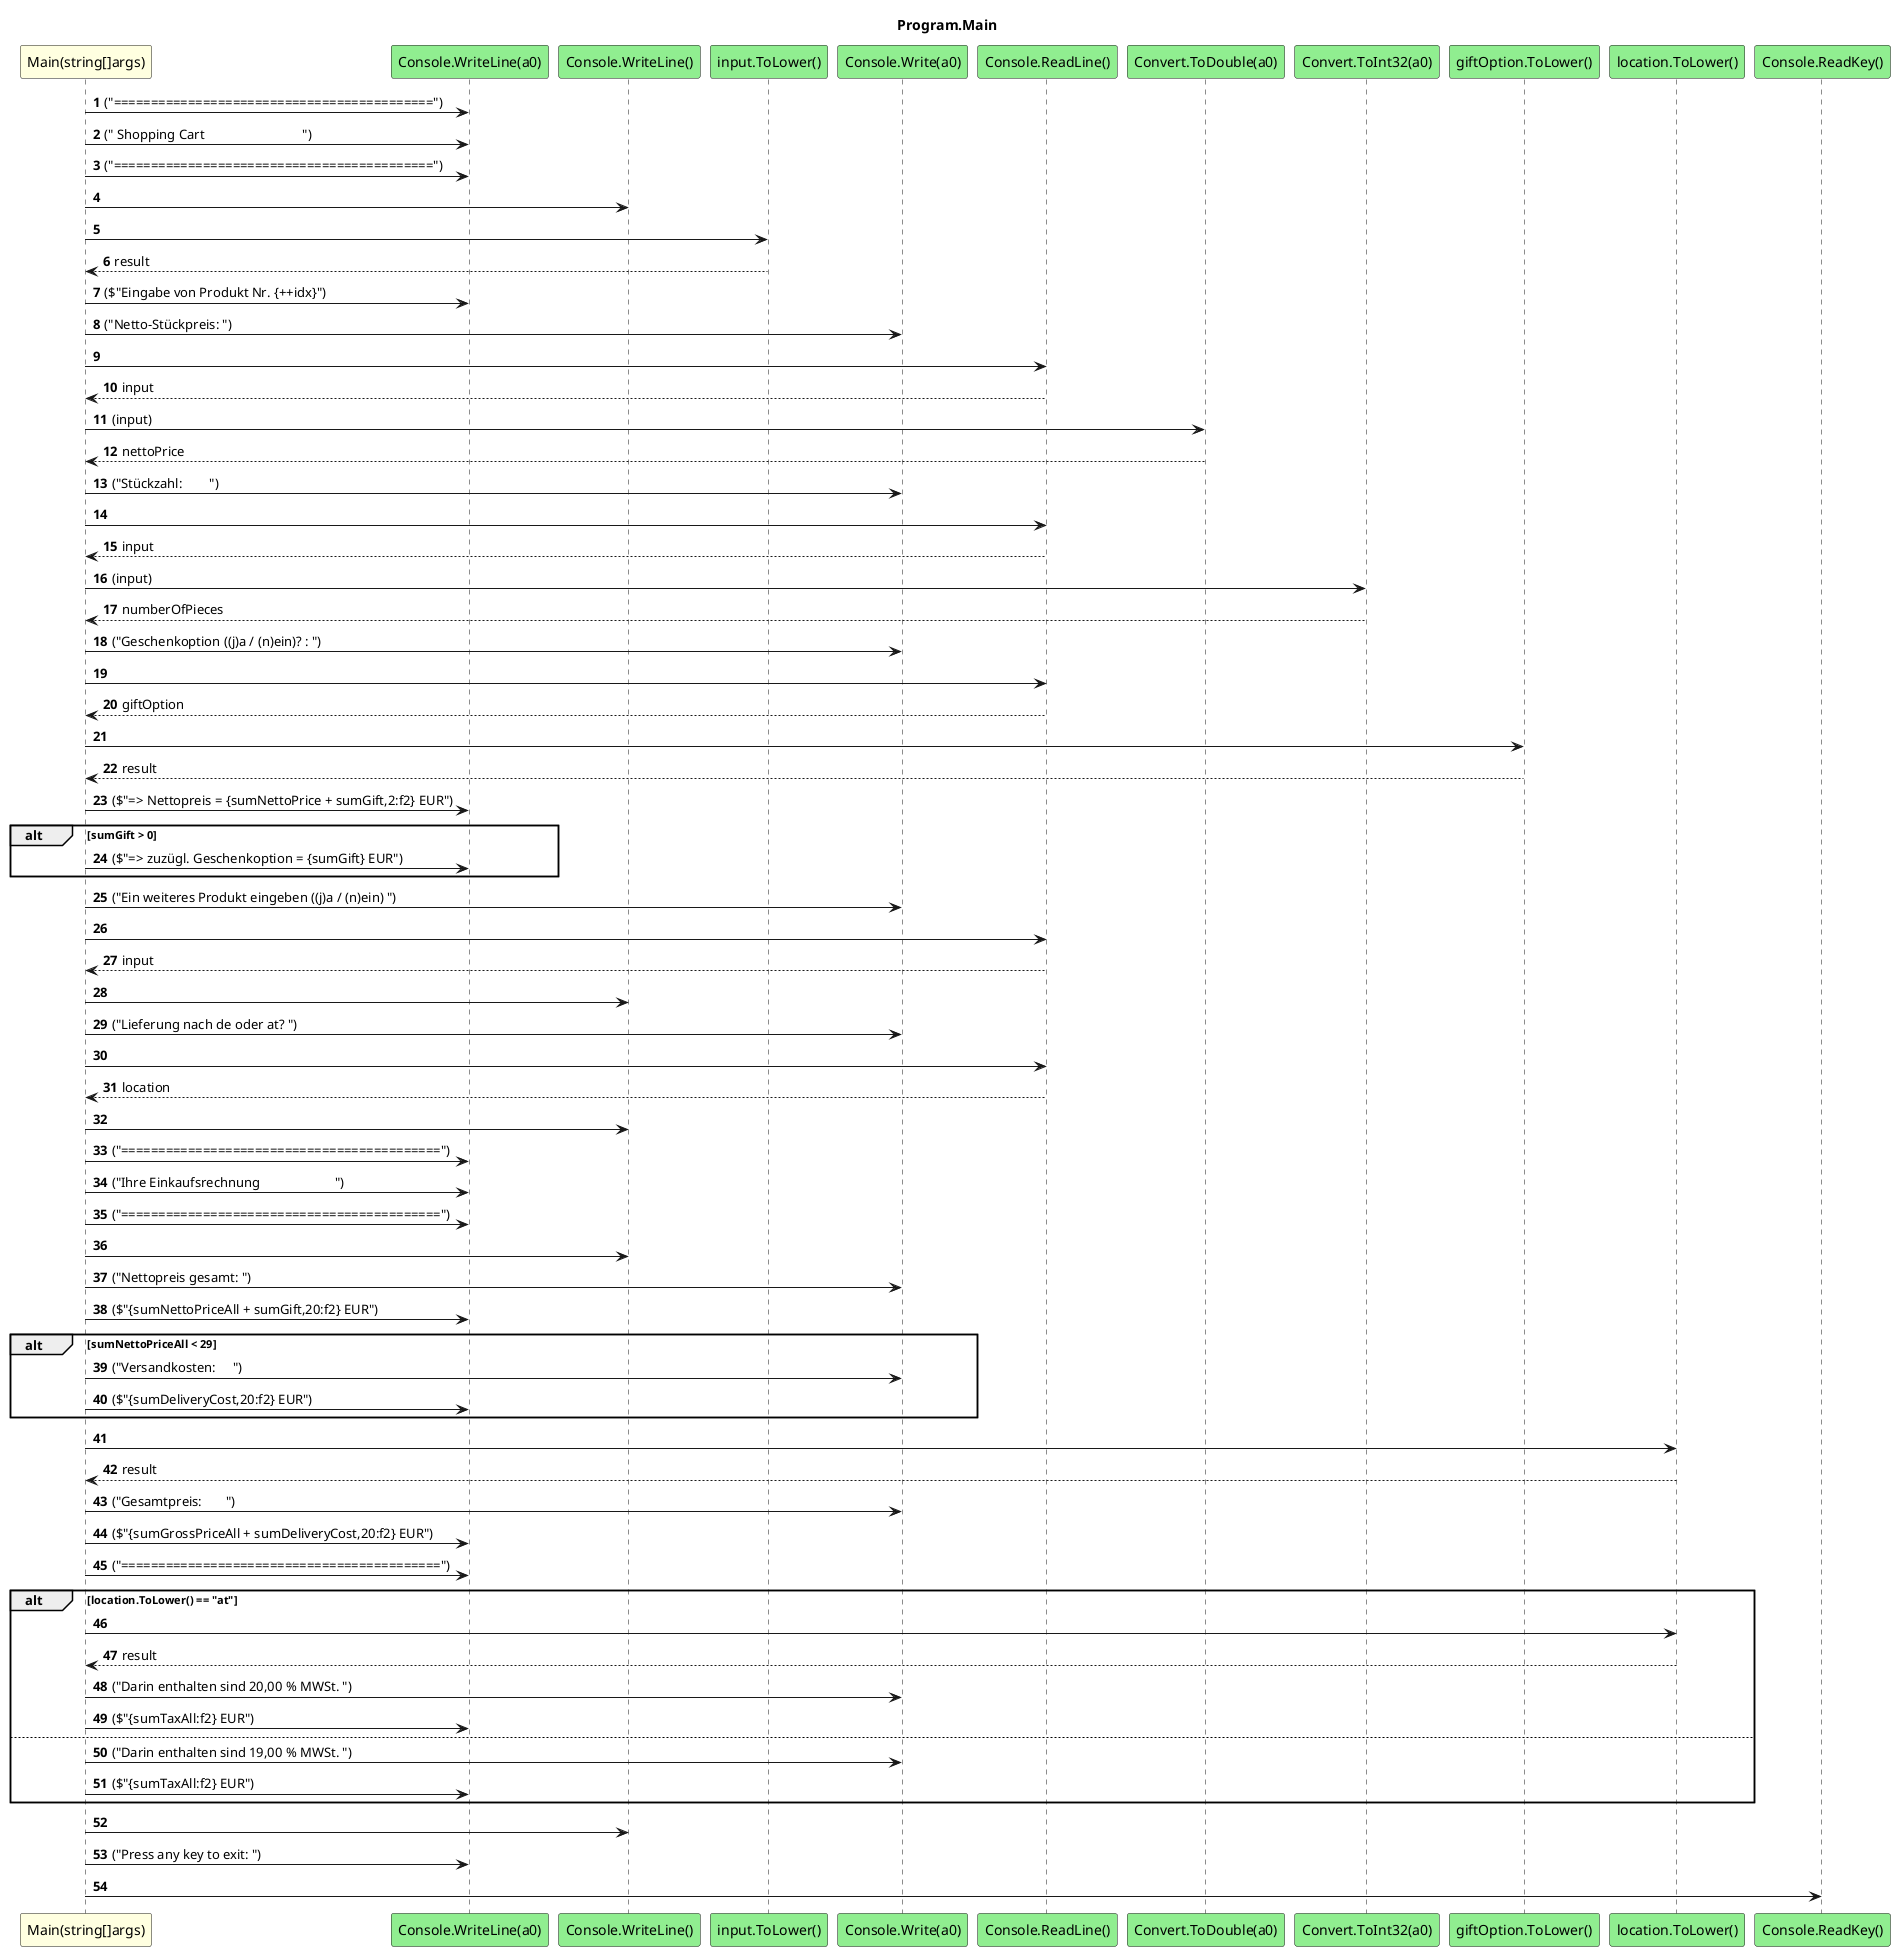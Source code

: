 @startuml Program.Main
title Program.Main
participant "Main(string[]args)" as Main_p0 #LightYellow
participant "Console.WriteLine(a0)" as Console_WriteLine_a0 #LightGreen
participant "Console.WriteLine()" as Console_WriteLine #LightGreen
participant "input.ToLower()" as input_ToLower #LightGreen
participant "Console.Write(a0)" as Console_Write_a0 #LightGreen
participant "Console.ReadLine()" as Console_ReadLine #LightGreen
participant "Convert.ToDouble(a0)" as Convert_ToDouble_a0 #LightGreen
participant "Convert.ToInt32(a0)" as Convert_ToInt32_a0 #LightGreen
participant "giftOption.ToLower()" as giftOption_ToLower #LightGreen
participant "location.ToLower()" as location_ToLower #LightGreen
participant "Console.ReadKey()" as Console_ReadKey #LightGreen
autonumber
Main_p0 -> Console_WriteLine_a0 : ("===========================================")
Main_p0 -> Console_WriteLine_a0 : (" Shopping Cart                             ")
Main_p0 -> Console_WriteLine_a0 : ("===========================================")
Main_p0 -> Console_WriteLine
Main_p0 -> input_ToLower
input_ToLower --> Main_p0 : result
Main_p0 -> Console_WriteLine_a0 : ($"Eingabe von Produkt Nr. {++idx}")
Main_p0 -> Console_Write_a0 : ("Netto-Stückpreis: ")
Main_p0 -> Console_ReadLine
Console_ReadLine --> Main_p0 : input
Main_p0 -> Convert_ToDouble_a0 : (input)
Convert_ToDouble_a0 --> Main_p0 : nettoPrice
Main_p0 -> Console_Write_a0 : ("Stückzahl:        ")
Main_p0 -> Console_ReadLine
Console_ReadLine --> Main_p0 : input
Main_p0 -> Convert_ToInt32_a0 : (input)
Convert_ToInt32_a0 --> Main_p0 : numberOfPieces
Main_p0 -> Console_Write_a0 : ("Geschenkoption ((j)a / (n)ein)? : ")
Main_p0 -> Console_ReadLine
Console_ReadLine --> Main_p0 : giftOption
Main_p0 -> giftOption_ToLower
giftOption_ToLower --> Main_p0 : result
Main_p0 -> Console_WriteLine_a0 : ($"=> Nettopreis = {sumNettoPrice + sumGift,2:f2} EUR")
alt sumGift > 0
    Main_p0 -> Console_WriteLine_a0 : ($"=> zuzügl. Geschenkoption = {sumGift} EUR")
end
Main_p0 -> Console_Write_a0 : ("Ein weiteres Produkt eingeben ((j)a / (n)ein) ")
Main_p0 -> Console_ReadLine
Console_ReadLine --> Main_p0 : input
Main_p0 -> Console_WriteLine
Main_p0 -> Console_Write_a0 : ("Lieferung nach de oder at? ")
Main_p0 -> Console_ReadLine
Console_ReadLine --> Main_p0 : location
Main_p0 -> Console_WriteLine
Main_p0 -> Console_WriteLine_a0 : ("===========================================")
Main_p0 -> Console_WriteLine_a0 : ("Ihre Einkaufsrechnung                      ")
Main_p0 -> Console_WriteLine_a0 : ("===========================================")
Main_p0 -> Console_WriteLine
Main_p0 -> Console_Write_a0 : ("Nettopreis gesamt: ")
Main_p0 -> Console_WriteLine_a0 : ($"{sumNettoPriceAll + sumGift,20:f2} EUR")
alt sumNettoPriceAll < 29
    Main_p0 -> Console_Write_a0 : ("Versandkosten:     ")
    Main_p0 -> Console_WriteLine_a0 : ($"{sumDeliveryCost,20:f2} EUR")
end
Main_p0 -> location_ToLower
location_ToLower --> Main_p0 : result
Main_p0 -> Console_Write_a0 : ("Gesamtpreis:       ")
Main_p0 -> Console_WriteLine_a0 : ($"{sumGrossPriceAll + sumDeliveryCost,20:f2} EUR")
Main_p0 -> Console_WriteLine_a0 : ("===========================================")
alt location.ToLower() == "at"
    Main_p0 -> location_ToLower
    location_ToLower --> Main_p0 : result
    Main_p0 -> Console_Write_a0 : ("Darin enthalten sind 20,00 % MWSt. ")
    Main_p0 -> Console_WriteLine_a0 : ($"{sumTaxAll:f2} EUR")
    else
        Main_p0 -> Console_Write_a0 : ("Darin enthalten sind 19,00 % MWSt. ")
        Main_p0 -> Console_WriteLine_a0 : ($"{sumTaxAll:f2} EUR")
end
Main_p0 -> Console_WriteLine
Main_p0 -> Console_WriteLine_a0 : ("Press any key to exit: ")
Main_p0 -> Console_ReadKey
@enduml

